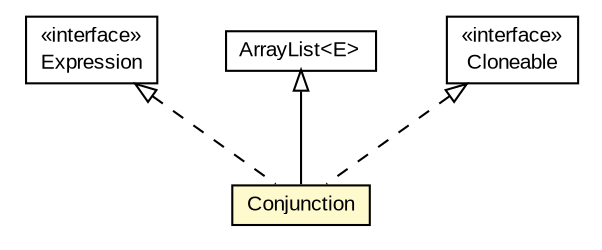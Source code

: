 #!/usr/local/bin/dot
#
# Class diagram 
# Generated by UMLGraph version 5.3 (http://www.umlgraph.org/)
#

digraph G {
	edge [fontname="arial",fontsize=10,labelfontname="arial",labelfontsize=10];
	node [fontname="arial",fontsize=10,shape=plaintext];
	nodesep=0.25;
	ranksep=0.5;
	// context.arch.intelligibility.expression.Expression
	c64133 [label=<<table title="context.arch.intelligibility.expression.Expression" border="0" cellborder="1" cellspacing="0" cellpadding="2" port="p" href="./Expression.html">
		<tr><td><table border="0" cellspacing="0" cellpadding="1">
<tr><td align="center" balign="center"> &#171;interface&#187; </td></tr>
<tr><td align="center" balign="center"> Expression </td></tr>
		</table></td></tr>
		</table>>, fontname="arial", fontcolor="black", fontsize=10.0];
	// context.arch.intelligibility.expression.Conjunction
	c64135 [label=<<table title="context.arch.intelligibility.expression.Conjunction" border="0" cellborder="1" cellspacing="0" cellpadding="2" port="p" bgcolor="lemonChiffon" href="./Conjunction.html">
		<tr><td><table border="0" cellspacing="0" cellpadding="1">
<tr><td align="center" balign="center"> Conjunction </td></tr>
		</table></td></tr>
		</table>>, fontname="arial", fontcolor="black", fontsize=10.0];
	//context.arch.intelligibility.expression.Conjunction extends java.util.ArrayList<context.arch.intelligibility.expression.Expression>
	c64401:p -> c64135:p [dir=back,arrowtail=empty];
	//context.arch.intelligibility.expression.Conjunction implements context.arch.intelligibility.expression.Expression
	c64133:p -> c64135:p [dir=back,arrowtail=empty,style=dashed];
	//context.arch.intelligibility.expression.Conjunction implements java.lang.Cloneable
	c64402:p -> c64135:p [dir=back,arrowtail=empty,style=dashed];
	// java.lang.Cloneable
	c64402 [label=<<table title="java.lang.Cloneable" border="0" cellborder="1" cellspacing="0" cellpadding="2" port="p" href="http://java.sun.com/j2se/1.4.2/docs/api/java/lang/Cloneable.html">
		<tr><td><table border="0" cellspacing="0" cellpadding="1">
<tr><td align="center" balign="center"> &#171;interface&#187; </td></tr>
<tr><td align="center" balign="center"> Cloneable </td></tr>
		</table></td></tr>
		</table>>, fontname="arial", fontcolor="black", fontsize=10.0];
	// java.util.ArrayList<E>
	c64401 [label=<<table title="java.util.ArrayList" border="0" cellborder="1" cellspacing="0" cellpadding="2" port="p" href="http://java.sun.com/j2se/1.4.2/docs/api/java/util/ArrayList.html">
		<tr><td><table border="0" cellspacing="0" cellpadding="1">
<tr><td align="center" balign="center"> ArrayList&lt;E&gt; </td></tr>
		</table></td></tr>
		</table>>, fontname="arial", fontcolor="black", fontsize=10.0];
}

